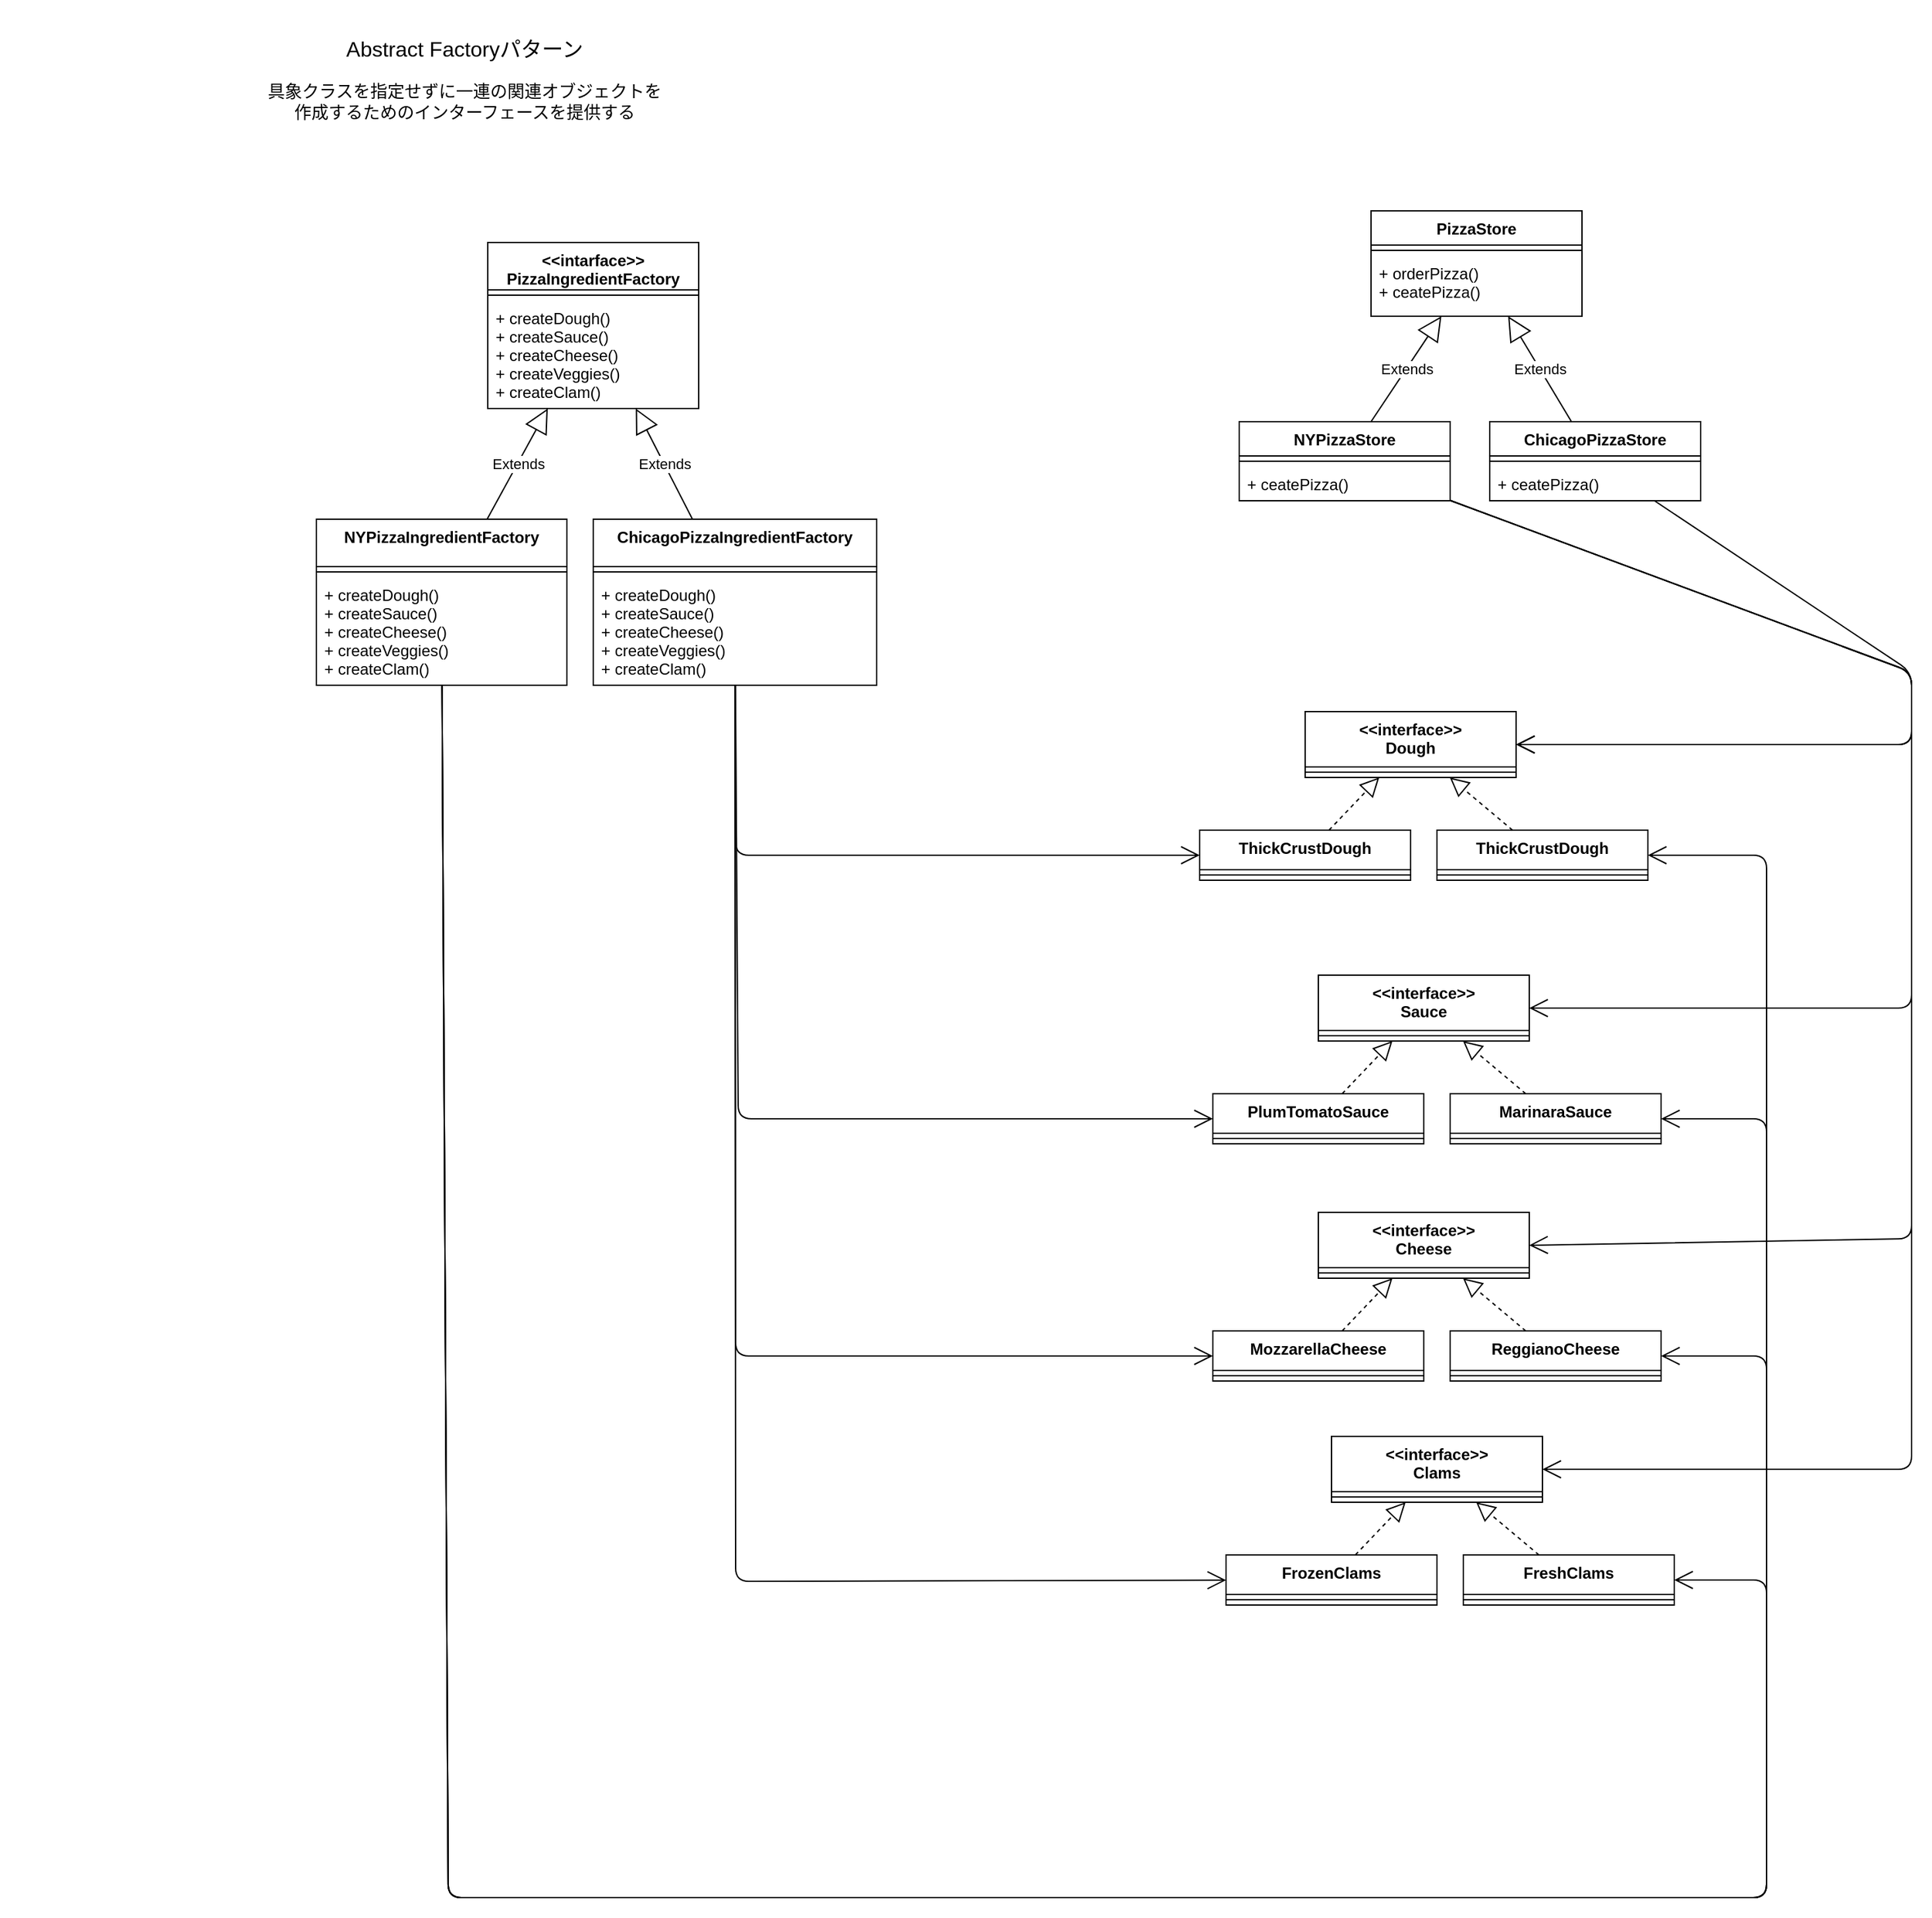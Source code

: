 <mxfile>
    <diagram id="gTFL_xUWgq8O0UYy0txc" name="ページ1">
        <mxGraphModel dx="750" dy="1932" grid="1" gridSize="10" guides="1" tooltips="1" connect="1" arrows="1" fold="1" page="1" pageScale="1" pageWidth="850" pageHeight="1100" math="0" shadow="0">
            <root>
                <mxCell id="0"/>
                <mxCell id="1" parent="0"/>
                <mxCell id="2" value="PizzaStore" style="swimlane;fontStyle=1;align=center;verticalAlign=top;childLayout=stackLayout;horizontal=1;startSize=26;horizontalStack=0;resizeParent=1;resizeParentMax=0;resizeLast=0;collapsible=1;marginBottom=0;" vertex="1" parent="1">
                    <mxGeometry x="1080" y="50" width="160" height="80" as="geometry"/>
                </mxCell>
                <mxCell id="3" value="" style="line;strokeWidth=1;fillColor=none;align=left;verticalAlign=middle;spacingTop=-1;spacingLeft=3;spacingRight=3;rotatable=0;labelPosition=right;points=[];portConstraint=eastwest;" vertex="1" parent="2">
                    <mxGeometry y="26" width="160" height="8" as="geometry"/>
                </mxCell>
                <mxCell id="4" value="+ orderPizza()&#10;+ ceatePizza()" style="text;strokeColor=none;fillColor=none;align=left;verticalAlign=top;spacingLeft=4;spacingRight=4;overflow=hidden;rotatable=0;points=[[0,0.5],[1,0.5]];portConstraint=eastwest;" vertex="1" parent="2">
                    <mxGeometry y="34" width="160" height="46" as="geometry"/>
                </mxCell>
                <mxCell id="5" value="NYPizzaStore" style="swimlane;fontStyle=1;align=center;verticalAlign=top;childLayout=stackLayout;horizontal=1;startSize=26;horizontalStack=0;resizeParent=1;resizeParentMax=0;resizeLast=0;collapsible=1;marginBottom=0;" vertex="1" parent="1">
                    <mxGeometry x="980" y="210" width="160" height="60" as="geometry"/>
                </mxCell>
                <mxCell id="6" value="" style="line;strokeWidth=1;fillColor=none;align=left;verticalAlign=middle;spacingTop=-1;spacingLeft=3;spacingRight=3;rotatable=0;labelPosition=right;points=[];portConstraint=eastwest;" vertex="1" parent="5">
                    <mxGeometry y="26" width="160" height="8" as="geometry"/>
                </mxCell>
                <mxCell id="7" value="+ ceatePizza()" style="text;strokeColor=none;fillColor=none;align=left;verticalAlign=top;spacingLeft=4;spacingRight=4;overflow=hidden;rotatable=0;points=[[0,0.5],[1,0.5]];portConstraint=eastwest;" vertex="1" parent="5">
                    <mxGeometry y="34" width="160" height="26" as="geometry"/>
                </mxCell>
                <mxCell id="8" value="ChicagoPizzaStore" style="swimlane;fontStyle=1;align=center;verticalAlign=top;childLayout=stackLayout;horizontal=1;startSize=26;horizontalStack=0;resizeParent=1;resizeParentMax=0;resizeLast=0;collapsible=1;marginBottom=0;" vertex="1" parent="1">
                    <mxGeometry x="1170" y="210" width="160" height="60" as="geometry"/>
                </mxCell>
                <mxCell id="9" value="" style="line;strokeWidth=1;fillColor=none;align=left;verticalAlign=middle;spacingTop=-1;spacingLeft=3;spacingRight=3;rotatable=0;labelPosition=right;points=[];portConstraint=eastwest;" vertex="1" parent="8">
                    <mxGeometry y="26" width="160" height="8" as="geometry"/>
                </mxCell>
                <mxCell id="10" value="+ ceatePizza()" style="text;strokeColor=none;fillColor=none;align=left;verticalAlign=top;spacingLeft=4;spacingRight=4;overflow=hidden;rotatable=0;points=[[0,0.5],[1,0.5]];portConstraint=eastwest;" vertex="1" parent="8">
                    <mxGeometry y="34" width="160" height="26" as="geometry"/>
                </mxCell>
                <mxCell id="11" value="Extends" style="endArrow=block;endSize=16;endFill=0;html=1;" edge="1" parent="1" source="5" target="2">
                    <mxGeometry width="160" relative="1" as="geometry">
                        <mxPoint x="960" y="290" as="sourcePoint"/>
                        <mxPoint x="1120" y="290" as="targetPoint"/>
                    </mxGeometry>
                </mxCell>
                <mxCell id="12" value="Extends" style="endArrow=block;endSize=16;endFill=0;html=1;" edge="1" parent="1" source="8" target="2">
                    <mxGeometry width="160" relative="1" as="geometry">
                        <mxPoint x="1090" y="220" as="sourcePoint"/>
                        <mxPoint x="1143.333" y="140" as="targetPoint"/>
                    </mxGeometry>
                </mxCell>
                <mxCell id="13" value="&lt;&lt;intarface&gt;&gt;&#10;PizzaIngredientFactory" style="swimlane;fontStyle=1;align=center;verticalAlign=top;childLayout=stackLayout;horizontal=1;startSize=36;horizontalStack=0;resizeParent=1;resizeParentMax=0;resizeLast=0;collapsible=1;marginBottom=0;" vertex="1" parent="1">
                    <mxGeometry x="410" y="74" width="160" height="126" as="geometry"/>
                </mxCell>
                <mxCell id="15" value="" style="line;strokeWidth=1;fillColor=none;align=left;verticalAlign=middle;spacingTop=-1;spacingLeft=3;spacingRight=3;rotatable=0;labelPosition=right;points=[];portConstraint=eastwest;" vertex="1" parent="13">
                    <mxGeometry y="36" width="160" height="8" as="geometry"/>
                </mxCell>
                <mxCell id="16" value="+ createDough()&#10;+ createSauce()&#10;+ createCheese()&#10;+ createVeggies()&#10;+ createClam()" style="text;strokeColor=none;fillColor=none;align=left;verticalAlign=top;spacingLeft=4;spacingRight=4;overflow=hidden;rotatable=0;points=[[0,0.5],[1,0.5]];portConstraint=eastwest;" vertex="1" parent="13">
                    <mxGeometry y="44" width="160" height="82" as="geometry"/>
                </mxCell>
                <mxCell id="22" value="Extends" style="endArrow=block;endSize=16;endFill=0;html=1;" edge="1" parent="1" source="29" target="13">
                    <mxGeometry width="160" relative="1" as="geometry">
                        <mxPoint x="378.718" y="354" as="sourcePoint"/>
                        <mxPoint x="903.333" y="244" as="targetPoint"/>
                    </mxGeometry>
                </mxCell>
                <mxCell id="23" value="Extends" style="endArrow=block;endSize=16;endFill=0;html=1;" edge="1" parent="1" source="33" target="13">
                    <mxGeometry width="160" relative="1" as="geometry">
                        <mxPoint x="578.571" y="354" as="sourcePoint"/>
                        <mxPoint x="452.174" y="264" as="targetPoint"/>
                    </mxGeometry>
                </mxCell>
                <mxCell id="28" value="&lt;span&gt;&lt;font style=&quot;font-size: 16px&quot;&gt;Abstract Factoryパターン&lt;/font&gt;&lt;/span&gt;&lt;br style=&quot;padding: 0px ; margin: 0px&quot;&gt;&lt;br style=&quot;padding: 0px ; margin: 0px&quot;&gt;&lt;span&gt;具象クラスを指定せずに一連の関連オブジェクトを&lt;/span&gt;&lt;br style=&quot;padding: 0px ; margin: 0px&quot;&gt;&lt;span&gt;作成するためのインターフェースを提供する&lt;/span&gt;" style="text;html=1;strokeColor=none;fillColor=none;align=center;verticalAlign=middle;whiteSpace=wrap;rounded=0;fontSize=13;" vertex="1" parent="1">
                    <mxGeometry x="40" y="-110" width="705" height="120" as="geometry"/>
                </mxCell>
                <mxCell id="29" value="NYPizzaIngredientFactory" style="swimlane;fontStyle=1;align=center;verticalAlign=top;childLayout=stackLayout;horizontal=1;startSize=36;horizontalStack=0;resizeParent=1;resizeParentMax=0;resizeLast=0;collapsible=1;marginBottom=0;" vertex="1" parent="1">
                    <mxGeometry x="280" y="284" width="190" height="126" as="geometry"/>
                </mxCell>
                <mxCell id="30" value="" style="line;strokeWidth=1;fillColor=none;align=left;verticalAlign=middle;spacingTop=-1;spacingLeft=3;spacingRight=3;rotatable=0;labelPosition=right;points=[];portConstraint=eastwest;" vertex="1" parent="29">
                    <mxGeometry y="36" width="190" height="8" as="geometry"/>
                </mxCell>
                <mxCell id="31" value="+ createDough()&#10;+ createSauce()&#10;+ createCheese()&#10;+ createVeggies()&#10;+ createClam()" style="text;strokeColor=none;fillColor=none;align=left;verticalAlign=top;spacingLeft=4;spacingRight=4;overflow=hidden;rotatable=0;points=[[0,0.5],[1,0.5]];portConstraint=eastwest;" vertex="1" parent="29">
                    <mxGeometry y="44" width="190" height="82" as="geometry"/>
                </mxCell>
                <mxCell id="33" value="ChicagoPizzaIngredientFactory" style="swimlane;fontStyle=1;align=center;verticalAlign=top;childLayout=stackLayout;horizontal=1;startSize=36;horizontalStack=0;resizeParent=1;resizeParentMax=0;resizeLast=0;collapsible=1;marginBottom=0;" vertex="1" parent="1">
                    <mxGeometry x="490" y="284" width="215" height="126" as="geometry"/>
                </mxCell>
                <mxCell id="34" value="" style="line;strokeWidth=1;fillColor=none;align=left;verticalAlign=middle;spacingTop=-1;spacingLeft=3;spacingRight=3;rotatable=0;labelPosition=right;points=[];portConstraint=eastwest;" vertex="1" parent="33">
                    <mxGeometry y="36" width="215" height="8" as="geometry"/>
                </mxCell>
                <mxCell id="35" value="+ createDough()&#10;+ createSauce()&#10;+ createCheese()&#10;+ createVeggies()&#10;+ createClam()" style="text;strokeColor=none;fillColor=none;align=left;verticalAlign=top;spacingLeft=4;spacingRight=4;overflow=hidden;rotatable=0;points=[[0,0.5],[1,0.5]];portConstraint=eastwest;" vertex="1" parent="33">
                    <mxGeometry y="44" width="215" height="82" as="geometry"/>
                </mxCell>
                <mxCell id="36" value="&lt;&lt;interface&gt;&gt;&#10;Dough" style="swimlane;fontStyle=1;align=center;verticalAlign=top;childLayout=stackLayout;horizontal=1;startSize=42;horizontalStack=0;resizeParent=1;resizeParentMax=0;resizeLast=0;collapsible=1;marginBottom=0;" vertex="1" parent="1">
                    <mxGeometry x="1030" y="430" width="160" height="50" as="geometry"/>
                </mxCell>
                <mxCell id="37" value="" style="line;strokeWidth=1;fillColor=none;align=left;verticalAlign=middle;spacingTop=-1;spacingLeft=3;spacingRight=3;rotatable=0;labelPosition=right;points=[];portConstraint=eastwest;" vertex="1" parent="36">
                    <mxGeometry y="42" width="160" height="8" as="geometry"/>
                </mxCell>
                <mxCell id="39" value="ThickCrustDough" style="swimlane;fontStyle=1;align=center;verticalAlign=top;childLayout=stackLayout;horizontal=1;startSize=30;horizontalStack=0;resizeParent=1;resizeParentMax=0;resizeLast=0;collapsible=1;marginBottom=0;" vertex="1" parent="1">
                    <mxGeometry x="950" y="520" width="160" height="38" as="geometry"/>
                </mxCell>
                <mxCell id="40" value="" style="line;strokeWidth=1;fillColor=none;align=left;verticalAlign=middle;spacingTop=-1;spacingLeft=3;spacingRight=3;rotatable=0;labelPosition=right;points=[];portConstraint=eastwest;" vertex="1" parent="39">
                    <mxGeometry y="30" width="160" height="8" as="geometry"/>
                </mxCell>
                <mxCell id="41" value="ThickCrustDough" style="swimlane;fontStyle=1;align=center;verticalAlign=top;childLayout=stackLayout;horizontal=1;startSize=30;horizontalStack=0;resizeParent=1;resizeParentMax=0;resizeLast=0;collapsible=1;marginBottom=0;" vertex="1" parent="1">
                    <mxGeometry x="1130" y="520" width="160" height="38" as="geometry"/>
                </mxCell>
                <mxCell id="42" value="" style="line;strokeWidth=1;fillColor=none;align=left;verticalAlign=middle;spacingTop=-1;spacingLeft=3;spacingRight=3;rotatable=0;labelPosition=right;points=[];portConstraint=eastwest;" vertex="1" parent="41">
                    <mxGeometry y="30" width="160" height="8" as="geometry"/>
                </mxCell>
                <mxCell id="44" value="" style="endArrow=block;dashed=1;endFill=0;endSize=12;html=1;fontSize=16;" edge="1" parent="1" source="39" target="36">
                    <mxGeometry width="160" relative="1" as="geometry">
                        <mxPoint x="1100" y="500" as="sourcePoint"/>
                        <mxPoint x="1260" y="500" as="targetPoint"/>
                    </mxGeometry>
                </mxCell>
                <mxCell id="45" value="" style="endArrow=block;dashed=1;endFill=0;endSize=12;html=1;fontSize=16;" edge="1" parent="1" source="41" target="36">
                    <mxGeometry width="160" relative="1" as="geometry">
                        <mxPoint x="1028.333" y="560" as="sourcePoint"/>
                        <mxPoint x="1095.877" y="490" as="targetPoint"/>
                    </mxGeometry>
                </mxCell>
                <mxCell id="46" value="&lt;&lt;interface&gt;&gt;&#10;Sauce" style="swimlane;fontStyle=1;align=center;verticalAlign=top;childLayout=stackLayout;horizontal=1;startSize=42;horizontalStack=0;resizeParent=1;resizeParentMax=0;resizeLast=0;collapsible=1;marginBottom=0;" vertex="1" parent="1">
                    <mxGeometry x="1040" y="630" width="160" height="50" as="geometry"/>
                </mxCell>
                <mxCell id="47" value="" style="line;strokeWidth=1;fillColor=none;align=left;verticalAlign=middle;spacingTop=-1;spacingLeft=3;spacingRight=3;rotatable=0;labelPosition=right;points=[];portConstraint=eastwest;" vertex="1" parent="46">
                    <mxGeometry y="42" width="160" height="8" as="geometry"/>
                </mxCell>
                <mxCell id="48" value="PlumTomatoSauce" style="swimlane;fontStyle=1;align=center;verticalAlign=top;childLayout=stackLayout;horizontal=1;startSize=30;horizontalStack=0;resizeParent=1;resizeParentMax=0;resizeLast=0;collapsible=1;marginBottom=0;" vertex="1" parent="1">
                    <mxGeometry x="960" y="720" width="160" height="38" as="geometry"/>
                </mxCell>
                <mxCell id="49" value="" style="line;strokeWidth=1;fillColor=none;align=left;verticalAlign=middle;spacingTop=-1;spacingLeft=3;spacingRight=3;rotatable=0;labelPosition=right;points=[];portConstraint=eastwest;" vertex="1" parent="48">
                    <mxGeometry y="30" width="160" height="8" as="geometry"/>
                </mxCell>
                <mxCell id="50" value="MarinaraSauce" style="swimlane;fontStyle=1;align=center;verticalAlign=top;childLayout=stackLayout;horizontal=1;startSize=30;horizontalStack=0;resizeParent=1;resizeParentMax=0;resizeLast=0;collapsible=1;marginBottom=0;" vertex="1" parent="1">
                    <mxGeometry x="1140" y="720" width="160" height="38" as="geometry"/>
                </mxCell>
                <mxCell id="51" value="" style="line;strokeWidth=1;fillColor=none;align=left;verticalAlign=middle;spacingTop=-1;spacingLeft=3;spacingRight=3;rotatable=0;labelPosition=right;points=[];portConstraint=eastwest;" vertex="1" parent="50">
                    <mxGeometry y="30" width="160" height="8" as="geometry"/>
                </mxCell>
                <mxCell id="52" value="" style="endArrow=block;dashed=1;endFill=0;endSize=12;html=1;fontSize=16;" edge="1" parent="1" source="48" target="46">
                    <mxGeometry width="160" relative="1" as="geometry">
                        <mxPoint x="1110" y="700" as="sourcePoint"/>
                        <mxPoint x="1270" y="700" as="targetPoint"/>
                    </mxGeometry>
                </mxCell>
                <mxCell id="53" value="" style="endArrow=block;dashed=1;endFill=0;endSize=12;html=1;fontSize=16;" edge="1" parent="1" source="50" target="46">
                    <mxGeometry width="160" relative="1" as="geometry">
                        <mxPoint x="1038.333" y="760" as="sourcePoint"/>
                        <mxPoint x="1105.877" y="690" as="targetPoint"/>
                    </mxGeometry>
                </mxCell>
                <mxCell id="54" value="&lt;&lt;interface&gt;&gt;&#10;Cheese" style="swimlane;fontStyle=1;align=center;verticalAlign=top;childLayout=stackLayout;horizontal=1;startSize=42;horizontalStack=0;resizeParent=1;resizeParentMax=0;resizeLast=0;collapsible=1;marginBottom=0;" vertex="1" parent="1">
                    <mxGeometry x="1040" y="810" width="160" height="50" as="geometry"/>
                </mxCell>
                <mxCell id="55" value="" style="line;strokeWidth=1;fillColor=none;align=left;verticalAlign=middle;spacingTop=-1;spacingLeft=3;spacingRight=3;rotatable=0;labelPosition=right;points=[];portConstraint=eastwest;" vertex="1" parent="54">
                    <mxGeometry y="42" width="160" height="8" as="geometry"/>
                </mxCell>
                <mxCell id="56" value="MozzarellaCheese" style="swimlane;fontStyle=1;align=center;verticalAlign=top;childLayout=stackLayout;horizontal=1;startSize=30;horizontalStack=0;resizeParent=1;resizeParentMax=0;resizeLast=0;collapsible=1;marginBottom=0;" vertex="1" parent="1">
                    <mxGeometry x="960" y="900" width="160" height="38" as="geometry"/>
                </mxCell>
                <mxCell id="57" value="" style="line;strokeWidth=1;fillColor=none;align=left;verticalAlign=middle;spacingTop=-1;spacingLeft=3;spacingRight=3;rotatable=0;labelPosition=right;points=[];portConstraint=eastwest;" vertex="1" parent="56">
                    <mxGeometry y="30" width="160" height="8" as="geometry"/>
                </mxCell>
                <mxCell id="58" value="ReggianoCheese" style="swimlane;fontStyle=1;align=center;verticalAlign=top;childLayout=stackLayout;horizontal=1;startSize=30;horizontalStack=0;resizeParent=1;resizeParentMax=0;resizeLast=0;collapsible=1;marginBottom=0;" vertex="1" parent="1">
                    <mxGeometry x="1140" y="900" width="160" height="38" as="geometry"/>
                </mxCell>
                <mxCell id="59" value="" style="line;strokeWidth=1;fillColor=none;align=left;verticalAlign=middle;spacingTop=-1;spacingLeft=3;spacingRight=3;rotatable=0;labelPosition=right;points=[];portConstraint=eastwest;" vertex="1" parent="58">
                    <mxGeometry y="30" width="160" height="8" as="geometry"/>
                </mxCell>
                <mxCell id="60" value="" style="endArrow=block;dashed=1;endFill=0;endSize=12;html=1;fontSize=16;" edge="1" parent="1" source="56" target="54">
                    <mxGeometry width="160" relative="1" as="geometry">
                        <mxPoint x="1110" y="880" as="sourcePoint"/>
                        <mxPoint x="1270" y="880" as="targetPoint"/>
                    </mxGeometry>
                </mxCell>
                <mxCell id="61" value="" style="endArrow=block;dashed=1;endFill=0;endSize=12;html=1;fontSize=16;" edge="1" parent="1" source="58" target="54">
                    <mxGeometry width="160" relative="1" as="geometry">
                        <mxPoint x="1038.333" y="940" as="sourcePoint"/>
                        <mxPoint x="1105.877" y="870" as="targetPoint"/>
                    </mxGeometry>
                </mxCell>
                <mxCell id="62" value="&lt;&lt;interface&gt;&gt;&#10;Clams" style="swimlane;fontStyle=1;align=center;verticalAlign=top;childLayout=stackLayout;horizontal=1;startSize=42;horizontalStack=0;resizeParent=1;resizeParentMax=0;resizeLast=0;collapsible=1;marginBottom=0;" vertex="1" parent="1">
                    <mxGeometry x="1050" y="980" width="160" height="50" as="geometry"/>
                </mxCell>
                <mxCell id="63" value="" style="line;strokeWidth=1;fillColor=none;align=left;verticalAlign=middle;spacingTop=-1;spacingLeft=3;spacingRight=3;rotatable=0;labelPosition=right;points=[];portConstraint=eastwest;" vertex="1" parent="62">
                    <mxGeometry y="42" width="160" height="8" as="geometry"/>
                </mxCell>
                <mxCell id="64" value="FrozenClams" style="swimlane;fontStyle=1;align=center;verticalAlign=top;childLayout=stackLayout;horizontal=1;startSize=30;horizontalStack=0;resizeParent=1;resizeParentMax=0;resizeLast=0;collapsible=1;marginBottom=0;" vertex="1" parent="1">
                    <mxGeometry x="970" y="1070" width="160" height="38" as="geometry"/>
                </mxCell>
                <mxCell id="65" value="" style="line;strokeWidth=1;fillColor=none;align=left;verticalAlign=middle;spacingTop=-1;spacingLeft=3;spacingRight=3;rotatable=0;labelPosition=right;points=[];portConstraint=eastwest;" vertex="1" parent="64">
                    <mxGeometry y="30" width="160" height="8" as="geometry"/>
                </mxCell>
                <mxCell id="66" value="FreshClams" style="swimlane;fontStyle=1;align=center;verticalAlign=top;childLayout=stackLayout;horizontal=1;startSize=30;horizontalStack=0;resizeParent=1;resizeParentMax=0;resizeLast=0;collapsible=1;marginBottom=0;" vertex="1" parent="1">
                    <mxGeometry x="1150" y="1070" width="160" height="38" as="geometry"/>
                </mxCell>
                <mxCell id="67" value="" style="line;strokeWidth=1;fillColor=none;align=left;verticalAlign=middle;spacingTop=-1;spacingLeft=3;spacingRight=3;rotatable=0;labelPosition=right;points=[];portConstraint=eastwest;" vertex="1" parent="66">
                    <mxGeometry y="30" width="160" height="8" as="geometry"/>
                </mxCell>
                <mxCell id="68" value="" style="endArrow=block;dashed=1;endFill=0;endSize=12;html=1;fontSize=16;" edge="1" parent="1" source="64" target="62">
                    <mxGeometry width="160" relative="1" as="geometry">
                        <mxPoint x="1120" y="1050" as="sourcePoint"/>
                        <mxPoint x="1280" y="1050" as="targetPoint"/>
                    </mxGeometry>
                </mxCell>
                <mxCell id="69" value="" style="endArrow=block;dashed=1;endFill=0;endSize=12;html=1;fontSize=16;" edge="1" parent="1" source="66" target="62">
                    <mxGeometry width="160" relative="1" as="geometry">
                        <mxPoint x="1048.333" y="1110" as="sourcePoint"/>
                        <mxPoint x="1115.877" y="1040" as="targetPoint"/>
                    </mxGeometry>
                </mxCell>
                <mxCell id="70" value="" style="endArrow=open;endFill=1;endSize=12;html=1;fontSize=16;" edge="1" parent="1" source="5" target="36">
                    <mxGeometry width="160" relative="1" as="geometry">
                        <mxPoint x="1100" y="330" as="sourcePoint"/>
                        <mxPoint x="1260" y="330" as="targetPoint"/>
                        <Array as="points">
                            <mxPoint x="1490" y="400"/>
                            <mxPoint x="1490" y="455"/>
                        </Array>
                    </mxGeometry>
                </mxCell>
                <mxCell id="71" value="" style="endArrow=open;endFill=1;endSize=12;html=1;fontSize=16;entryX=1;entryY=0.5;entryDx=0;entryDy=0;" edge="1" parent="1" source="5" target="46">
                    <mxGeometry width="160" relative="1" as="geometry">
                        <mxPoint x="1490" y="450" as="sourcePoint"/>
                        <mxPoint x="1200" y="465" as="targetPoint"/>
                        <Array as="points">
                            <mxPoint x="1490" y="400"/>
                            <mxPoint x="1490" y="655"/>
                        </Array>
                    </mxGeometry>
                </mxCell>
                <mxCell id="72" value="" style="endArrow=open;endFill=1;endSize=12;html=1;fontSize=16;entryX=1;entryY=0.5;entryDx=0;entryDy=0;" edge="1" parent="1" source="5" target="54">
                    <mxGeometry width="160" relative="1" as="geometry">
                        <mxPoint x="1150" y="279.767" as="sourcePoint"/>
                        <mxPoint x="1210" y="665" as="targetPoint"/>
                        <Array as="points">
                            <mxPoint x="1490" y="400"/>
                            <mxPoint x="1490" y="830"/>
                        </Array>
                    </mxGeometry>
                </mxCell>
                <mxCell id="73" value="" style="endArrow=open;endFill=1;endSize=12;html=1;fontSize=16;" edge="1" parent="1" source="5" target="62">
                    <mxGeometry width="160" relative="1" as="geometry">
                        <mxPoint x="1150" y="279.767" as="sourcePoint"/>
                        <mxPoint x="1210" y="845" as="targetPoint"/>
                        <Array as="points">
                            <mxPoint x="1490" y="400"/>
                            <mxPoint x="1490" y="1005"/>
                        </Array>
                    </mxGeometry>
                </mxCell>
                <mxCell id="75" value="" style="endArrow=open;endFill=1;endSize=12;html=1;fontSize=16;" edge="1" parent="1" source="8" target="36">
                    <mxGeometry width="160" relative="1" as="geometry">
                        <mxPoint x="1150" y="279.767" as="sourcePoint"/>
                        <mxPoint x="1200" y="465" as="targetPoint"/>
                        <Array as="points">
                            <mxPoint x="1490" y="400"/>
                            <mxPoint x="1490" y="455"/>
                        </Array>
                    </mxGeometry>
                </mxCell>
                <mxCell id="76" value="" style="endArrow=open;endFill=1;endSize=12;html=1;fontSize=16;" edge="1" parent="1" source="35" target="39">
                    <mxGeometry width="160" relative="1" as="geometry">
                        <mxPoint x="720" y="280" as="sourcePoint"/>
                        <mxPoint x="880" y="280" as="targetPoint"/>
                        <Array as="points">
                            <mxPoint x="598" y="539"/>
                        </Array>
                    </mxGeometry>
                </mxCell>
                <mxCell id="77" value="" style="endArrow=open;endFill=1;endSize=12;html=1;fontSize=16;" edge="1" parent="1" source="33" target="48">
                    <mxGeometry width="160" relative="1" as="geometry">
                        <mxPoint x="607.621" y="420" as="sourcePoint"/>
                        <mxPoint x="960" y="549" as="targetPoint"/>
                        <Array as="points">
                            <mxPoint x="600" y="739"/>
                        </Array>
                    </mxGeometry>
                </mxCell>
                <mxCell id="78" value="" style="endArrow=open;endFill=1;endSize=12;html=1;fontSize=16;" edge="1" parent="1" source="33" target="56">
                    <mxGeometry width="160" relative="1" as="geometry">
                        <mxPoint x="607.902" y="420" as="sourcePoint"/>
                        <mxPoint x="970" y="749" as="targetPoint"/>
                        <Array as="points">
                            <mxPoint x="598" y="919"/>
                        </Array>
                    </mxGeometry>
                </mxCell>
                <mxCell id="79" value="" style="endArrow=open;endFill=1;endSize=12;html=1;fontSize=16;" edge="1" parent="1" source="33" target="64">
                    <mxGeometry width="160" relative="1" as="geometry">
                        <mxPoint x="607.555" y="420" as="sourcePoint"/>
                        <mxPoint x="970" y="929" as="targetPoint"/>
                        <Array as="points">
                            <mxPoint x="598" y="1090"/>
                        </Array>
                    </mxGeometry>
                </mxCell>
                <mxCell id="80" value="" style="endArrow=open;endFill=1;endSize=12;html=1;fontSize=16;" edge="1" parent="1" source="29" target="41">
                    <mxGeometry width="160" relative="1" as="geometry">
                        <mxPoint x="607.542" y="420" as="sourcePoint"/>
                        <mxPoint x="1390" y="530" as="targetPoint"/>
                        <Array as="points">
                            <mxPoint x="380" y="1330"/>
                            <mxPoint x="1380" y="1330"/>
                            <mxPoint x="1380" y="539"/>
                        </Array>
                    </mxGeometry>
                </mxCell>
                <mxCell id="81" value="" style="endArrow=open;endFill=1;endSize=12;html=1;fontSize=16;" edge="1" parent="1" source="29" target="50">
                    <mxGeometry width="160" relative="1" as="geometry">
                        <mxPoint x="385.32" y="420" as="sourcePoint"/>
                        <mxPoint x="1300" y="549" as="targetPoint"/>
                        <Array as="points">
                            <mxPoint x="380" y="1330"/>
                            <mxPoint x="1380" y="1330"/>
                            <mxPoint x="1380" y="739"/>
                        </Array>
                    </mxGeometry>
                </mxCell>
                <mxCell id="82" value="" style="endArrow=open;endFill=1;endSize=12;html=1;fontSize=16;" edge="1" parent="1" source="29" target="58">
                    <mxGeometry width="160" relative="1" as="geometry">
                        <mxPoint x="385.32" y="420" as="sourcePoint"/>
                        <mxPoint x="1310" y="749" as="targetPoint"/>
                        <Array as="points">
                            <mxPoint x="380" y="1330"/>
                            <mxPoint x="1380" y="1330"/>
                            <mxPoint x="1380" y="919"/>
                        </Array>
                    </mxGeometry>
                </mxCell>
                <mxCell id="83" value="" style="endArrow=open;endFill=1;endSize=12;html=1;fontSize=16;" edge="1" parent="1" source="29" target="66">
                    <mxGeometry width="160" relative="1" as="geometry">
                        <mxPoint x="385.32" y="420" as="sourcePoint"/>
                        <mxPoint x="1310" y="929" as="targetPoint"/>
                        <Array as="points">
                            <mxPoint x="380" y="1330"/>
                            <mxPoint x="1380" y="1330"/>
                            <mxPoint x="1380" y="1089"/>
                        </Array>
                    </mxGeometry>
                </mxCell>
            </root>
        </mxGraphModel>
    </diagram>
</mxfile>